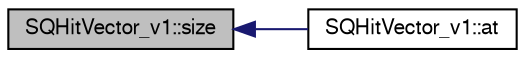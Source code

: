 digraph "SQHitVector_v1::size"
{
  bgcolor="transparent";
  edge [fontname="FreeSans",fontsize="10",labelfontname="FreeSans",labelfontsize="10"];
  node [fontname="FreeSans",fontsize="10",shape=record];
  rankdir="LR";
  Node1 [label="SQHitVector_v1::size",height=0.2,width=0.4,color="black", fillcolor="grey75", style="filled" fontcolor="black"];
  Node1 -> Node2 [dir="back",color="midnightblue",fontsize="10",style="solid",fontname="FreeSans"];
  Node2 [label="SQHitVector_v1::at",height=0.2,width=0.4,color="black",URL="$d9/dbf/classSQHitVector__v1.html#a78c758dbe48ddd53c2da9d8fe742e1a1"];
}
